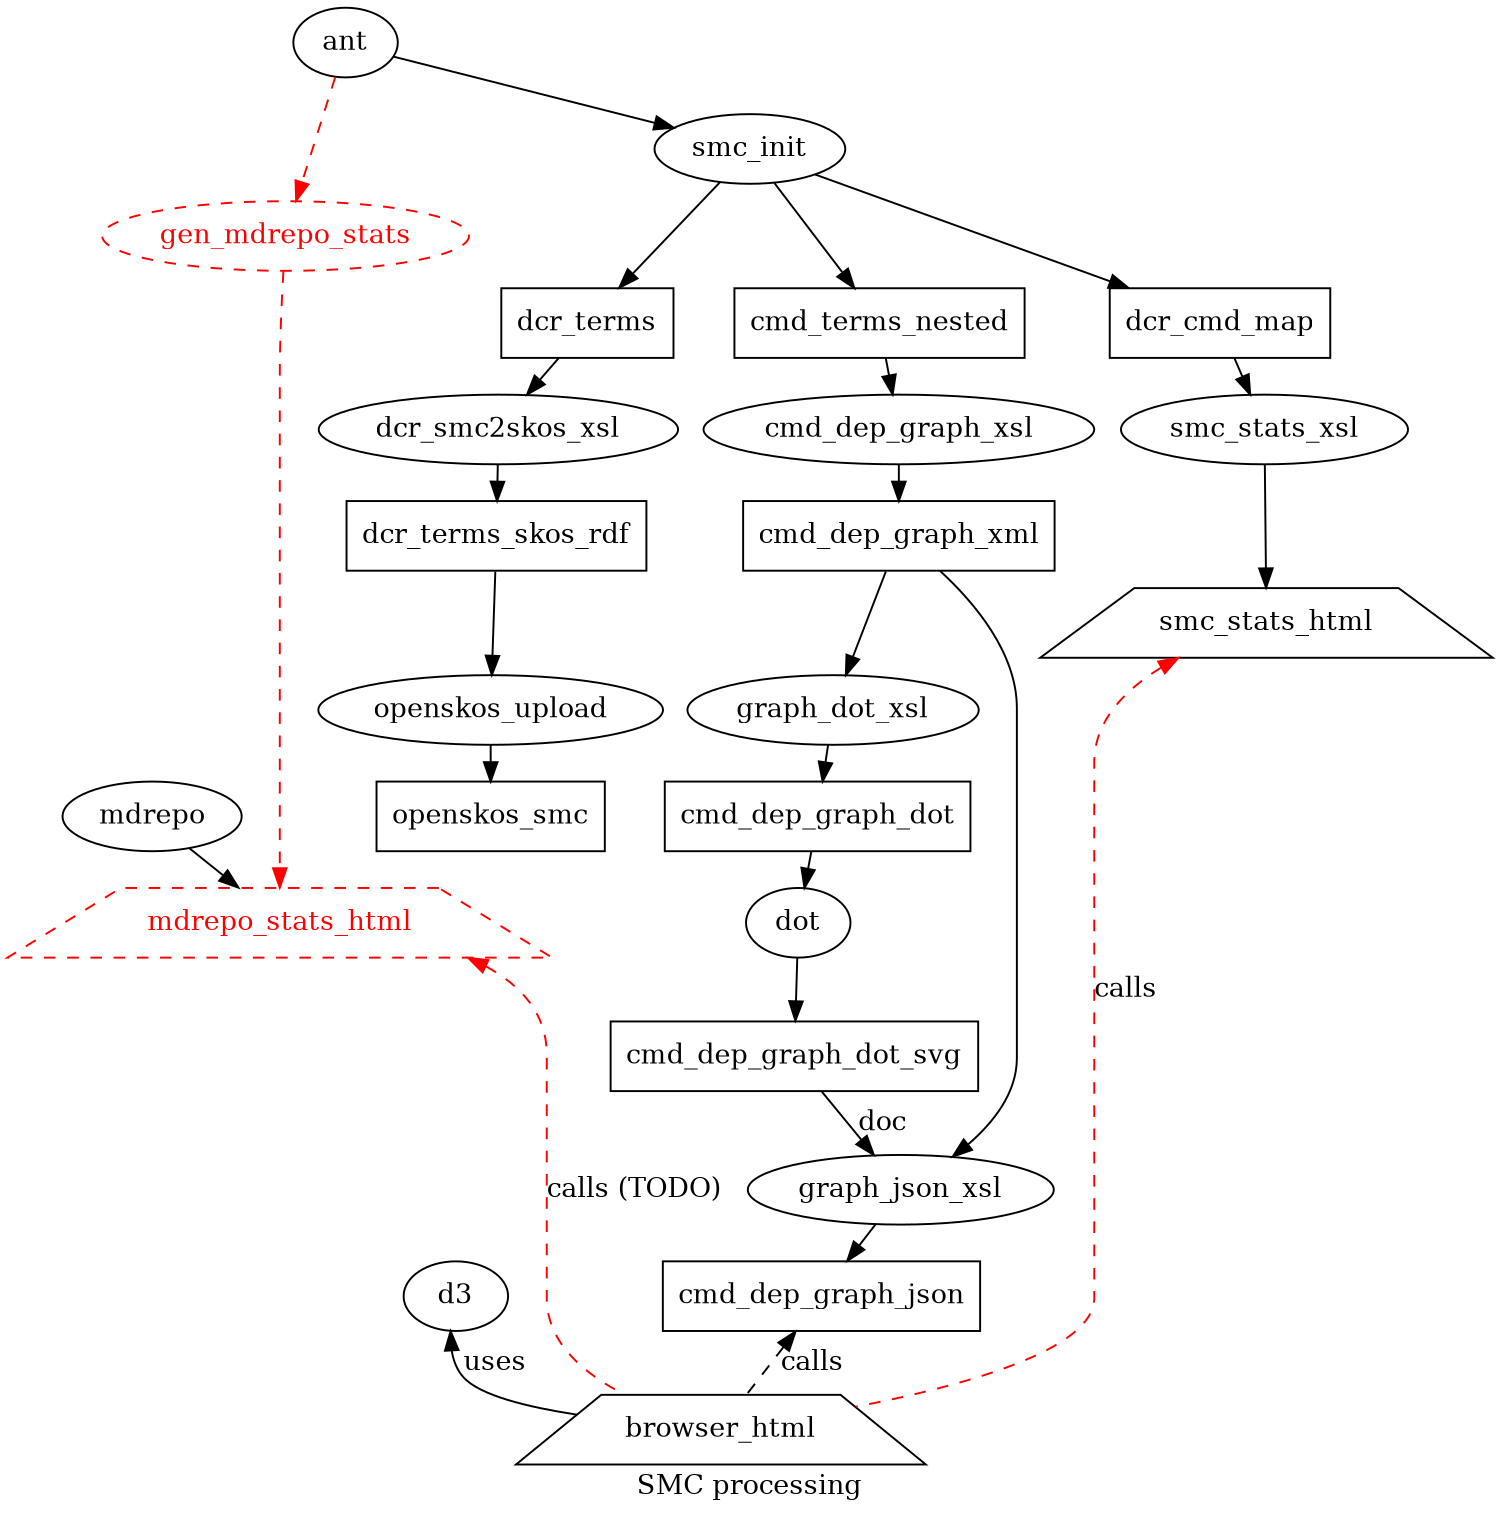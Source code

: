 /* 

dot -osmc_processing.png -Tpng smc_processing.dot

*/
digraph smc_processing {
  label="SMC processing";
	rankdir=TB;
	size="10,11";		
	ranksep=0.25;
	nodesep=0.18;

	/* graph [compound=true,
		mclimit=4,		
		remincross=true,
		nodesep = 0.1;	
	size="12,12";		
	];
	*/

/*
node [shape=none];
context;
term; */

node [shape=box];
dcr_terms;
cmd_terms_nested;
dcr_cmd_map;
cmd_dep_graph_xml;
cmd_dep_graph_dot;
cmd_dep_graph_dot_svg;
cmd_dep_graph_json;
dcr_terms_skos_rdf;
openskos_smc;


node [shape=ellipse];
	ant;
	mdrepo;
	gen_mdrepo_stats [color=red,style=dashed, fontcolor=red];
	d3;
	dot;
	smc_init;
	cmd_dep_graph_xsl;
	graph_dot_xsl;
	graph_json_xsl;
	dcr_smc2skos_xsl;
	smc_stats_xsl;	
	openskos_upload;

node [shape=trapezium];
smc_stats_html;
browser_html;
mdrepo_stats_html [color=red,style=dashed, fontcolor=red];

	subgraph order {
	rank=same;
	
		dot;
		mdrepo_stats_html;
	
	}

/* context -> list;
term -> map; */


ant -> smc_init -> cmd_terms_nested;
smc_init -> dcr_cmd_map;
smc_init -> dcr_terms;
cmd_terms_nested -> cmd_dep_graph_xsl -> cmd_dep_graph_xml;

cmd_dep_graph_xml -> graph_dot_xsl -> cmd_dep_graph_dot  -> dot -> cmd_dep_graph_dot_svg; 

cmd_dep_graph_xml -> graph_json_xsl -> cmd_dep_graph_json; 
cmd_dep_graph_dot_svg -> graph_json_xsl [label="doc"];

d3 -> browser_html [dir=back, label=uses];
cmd_dep_graph_json -> browser_html [dir=back, style=dashed, label=calls];
smc_stats_html -> browser_html [dir=back, style=dashed, label=calls, color=red];
mdrepo -> mdrepo_stats_html;
ant -> gen_mdrepo_stats ->  mdrepo_stats_html [color=red,style=dashed];
mdrepo_stats_html -> browser_html [dir=back, style=dashed, label="calls (TODO)", color=red];


dcr_cmd_map -> smc_stats_xsl -> smc_stats_html; 
dcr_terms -> dcr_smc2skos_xsl -> dcr_terms_skos_rdf -> openskos_upload -> openskos_smc;

}